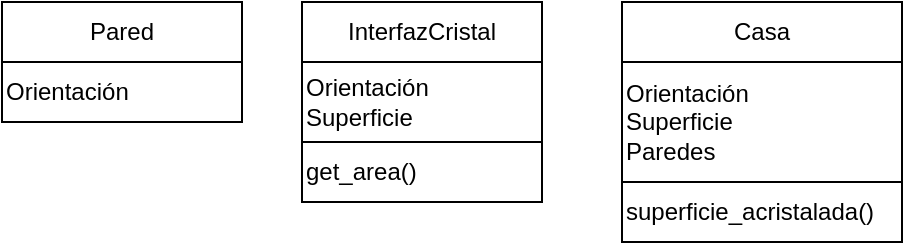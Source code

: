 <mxfile>
    <diagram id="mC4jkrZWTGKylpGygVIu" name="Página-1">
        <mxGraphModel dx="964" dy="317" grid="1" gridSize="10" guides="1" tooltips="1" connect="1" arrows="1" fold="1" page="1" pageScale="1" pageWidth="827" pageHeight="1169" math="0" shadow="0">
            <root>
                <mxCell id="0"/>
                <mxCell id="1" parent="0"/>
                <mxCell id="2" value="Casa" style="rounded=0;whiteSpace=wrap;html=1;" vertex="1" parent="1">
                    <mxGeometry x="500" y="40" width="140" height="30" as="geometry"/>
                </mxCell>
                <mxCell id="3" value="get_area()" style="rounded=0;whiteSpace=wrap;html=1;align=left;" vertex="1" parent="1">
                    <mxGeometry x="340" y="110" width="120" height="30" as="geometry"/>
                </mxCell>
                <mxCell id="4" value="Orientación&lt;br&gt;Superficie" style="rounded=0;whiteSpace=wrap;html=1;align=left;" vertex="1" parent="1">
                    <mxGeometry x="340" y="70" width="120" height="40" as="geometry"/>
                </mxCell>
                <mxCell id="5" value="Orientación" style="rounded=0;whiteSpace=wrap;html=1;align=left;" vertex="1" parent="1">
                    <mxGeometry x="190" y="70" width="120" height="30" as="geometry"/>
                </mxCell>
                <mxCell id="6" value="Pared" style="rounded=0;whiteSpace=wrap;html=1;" vertex="1" parent="1">
                    <mxGeometry x="190" y="40" width="120" height="30" as="geometry"/>
                </mxCell>
                <mxCell id="7" value="InterfazCristal" style="rounded=0;whiteSpace=wrap;html=1;" vertex="1" parent="1">
                    <mxGeometry x="340" y="40" width="120" height="30" as="geometry"/>
                </mxCell>
                <mxCell id="8" value="Orientación&lt;br&gt;Superficie&lt;br&gt;Paredes" style="rounded=0;whiteSpace=wrap;html=1;align=left;" vertex="1" parent="1">
                    <mxGeometry x="500" y="70" width="140" height="60" as="geometry"/>
                </mxCell>
                <mxCell id="10" value="superficie_acristalada()" style="rounded=0;whiteSpace=wrap;html=1;align=left;" vertex="1" parent="1">
                    <mxGeometry x="500" y="130" width="140" height="30" as="geometry"/>
                </mxCell>
            </root>
        </mxGraphModel>
    </diagram>
</mxfile>